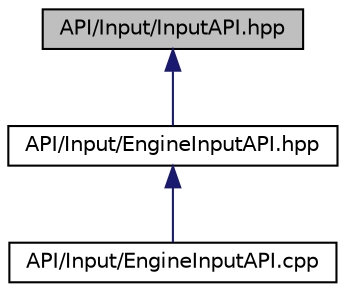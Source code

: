 digraph "API/Input/InputAPI.hpp"
{
 // LATEX_PDF_SIZE
  edge [fontname="Helvetica",fontsize="10",labelfontname="Helvetica",labelfontsize="10"];
  node [fontname="Helvetica",fontsize="10",shape=record];
  Node1 [label="API/Input/InputAPI.hpp",height=0.2,width=0.4,color="black", fillcolor="grey75", style="filled", fontcolor="black",tooltip=" "];
  Node1 -> Node2 [dir="back",color="midnightblue",fontsize="10",style="solid",fontname="Helvetica"];
  Node2 [label="API/Input/EngineInputAPI.hpp",height=0.2,width=0.4,color="black", fillcolor="white", style="filled",URL="$_engine_input_a_p_i_8hpp.html",tooltip=" "];
  Node2 -> Node3 [dir="back",color="midnightblue",fontsize="10",style="solid",fontname="Helvetica"];
  Node3 [label="API/Input/EngineInputAPI.cpp",height=0.2,width=0.4,color="black", fillcolor="white", style="filled",URL="$_engine_input_a_p_i_8cpp.html",tooltip=" "];
}
